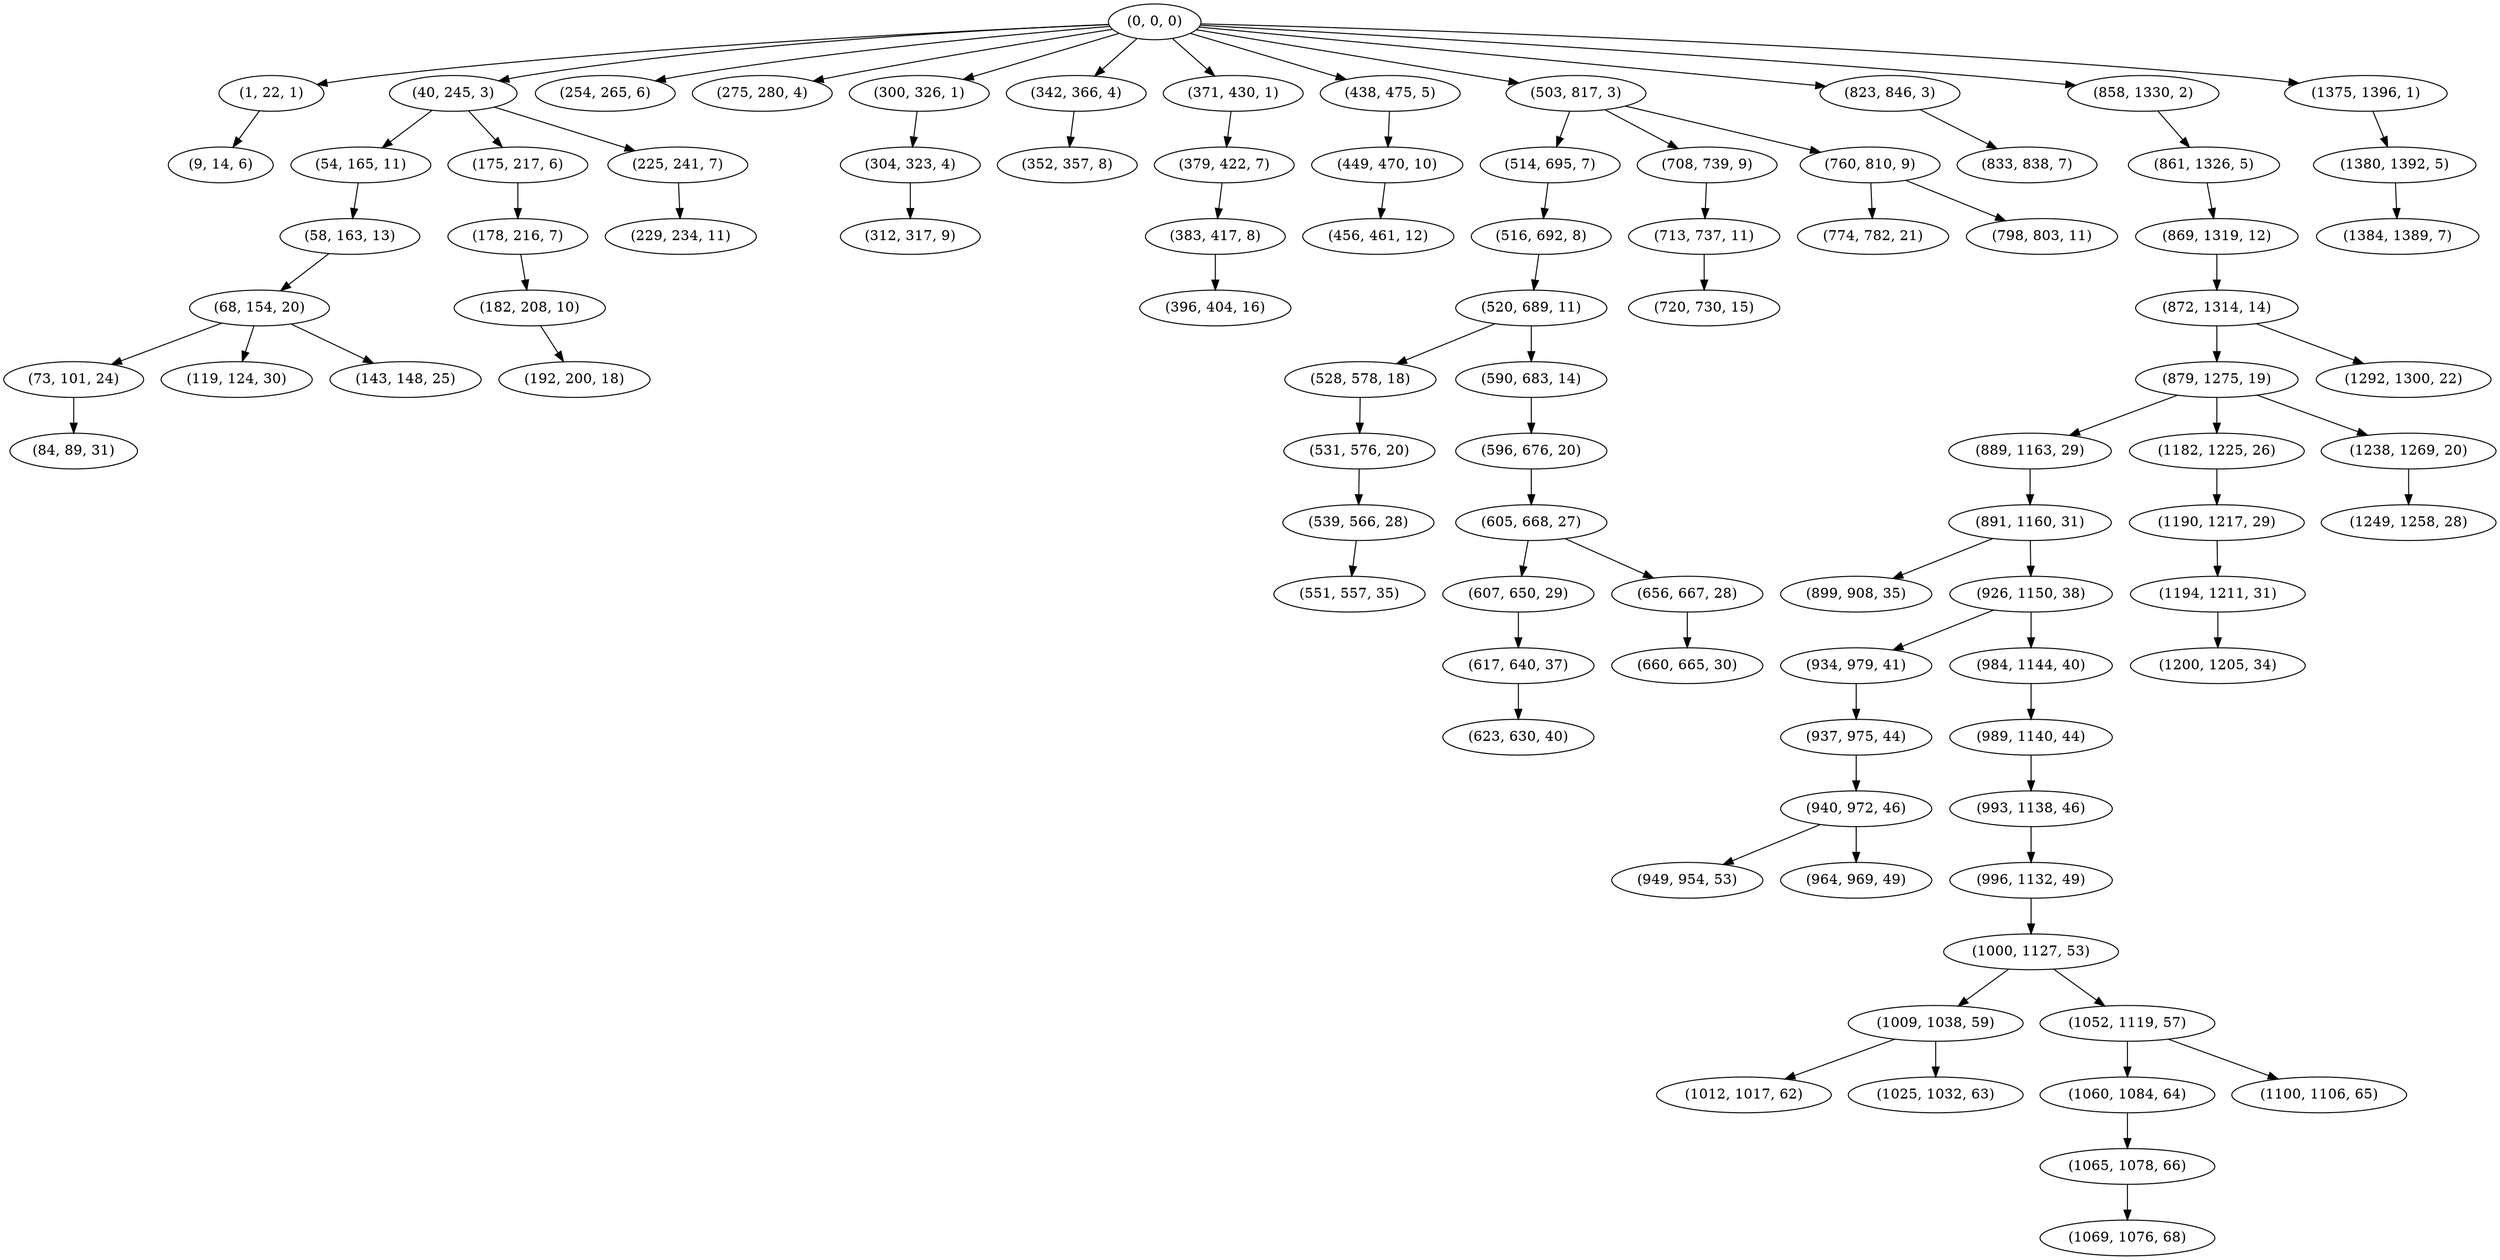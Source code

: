 digraph tree {
    "(0, 0, 0)";
    "(1, 22, 1)";
    "(9, 14, 6)";
    "(40, 245, 3)";
    "(54, 165, 11)";
    "(58, 163, 13)";
    "(68, 154, 20)";
    "(73, 101, 24)";
    "(84, 89, 31)";
    "(119, 124, 30)";
    "(143, 148, 25)";
    "(175, 217, 6)";
    "(178, 216, 7)";
    "(182, 208, 10)";
    "(192, 200, 18)";
    "(225, 241, 7)";
    "(229, 234, 11)";
    "(254, 265, 6)";
    "(275, 280, 4)";
    "(300, 326, 1)";
    "(304, 323, 4)";
    "(312, 317, 9)";
    "(342, 366, 4)";
    "(352, 357, 8)";
    "(371, 430, 1)";
    "(379, 422, 7)";
    "(383, 417, 8)";
    "(396, 404, 16)";
    "(438, 475, 5)";
    "(449, 470, 10)";
    "(456, 461, 12)";
    "(503, 817, 3)";
    "(514, 695, 7)";
    "(516, 692, 8)";
    "(520, 689, 11)";
    "(528, 578, 18)";
    "(531, 576, 20)";
    "(539, 566, 28)";
    "(551, 557, 35)";
    "(590, 683, 14)";
    "(596, 676, 20)";
    "(605, 668, 27)";
    "(607, 650, 29)";
    "(617, 640, 37)";
    "(623, 630, 40)";
    "(656, 667, 28)";
    "(660, 665, 30)";
    "(708, 739, 9)";
    "(713, 737, 11)";
    "(720, 730, 15)";
    "(760, 810, 9)";
    "(774, 782, 21)";
    "(798, 803, 11)";
    "(823, 846, 3)";
    "(833, 838, 7)";
    "(858, 1330, 2)";
    "(861, 1326, 5)";
    "(869, 1319, 12)";
    "(872, 1314, 14)";
    "(879, 1275, 19)";
    "(889, 1163, 29)";
    "(891, 1160, 31)";
    "(899, 908, 35)";
    "(926, 1150, 38)";
    "(934, 979, 41)";
    "(937, 975, 44)";
    "(940, 972, 46)";
    "(949, 954, 53)";
    "(964, 969, 49)";
    "(984, 1144, 40)";
    "(989, 1140, 44)";
    "(993, 1138, 46)";
    "(996, 1132, 49)";
    "(1000, 1127, 53)";
    "(1009, 1038, 59)";
    "(1012, 1017, 62)";
    "(1025, 1032, 63)";
    "(1052, 1119, 57)";
    "(1060, 1084, 64)";
    "(1065, 1078, 66)";
    "(1069, 1076, 68)";
    "(1100, 1106, 65)";
    "(1182, 1225, 26)";
    "(1190, 1217, 29)";
    "(1194, 1211, 31)";
    "(1200, 1205, 34)";
    "(1238, 1269, 20)";
    "(1249, 1258, 28)";
    "(1292, 1300, 22)";
    "(1375, 1396, 1)";
    "(1380, 1392, 5)";
    "(1384, 1389, 7)";
    "(0, 0, 0)" -> "(1, 22, 1)";
    "(0, 0, 0)" -> "(40, 245, 3)";
    "(0, 0, 0)" -> "(254, 265, 6)";
    "(0, 0, 0)" -> "(275, 280, 4)";
    "(0, 0, 0)" -> "(300, 326, 1)";
    "(0, 0, 0)" -> "(342, 366, 4)";
    "(0, 0, 0)" -> "(371, 430, 1)";
    "(0, 0, 0)" -> "(438, 475, 5)";
    "(0, 0, 0)" -> "(503, 817, 3)";
    "(0, 0, 0)" -> "(823, 846, 3)";
    "(0, 0, 0)" -> "(858, 1330, 2)";
    "(0, 0, 0)" -> "(1375, 1396, 1)";
    "(1, 22, 1)" -> "(9, 14, 6)";
    "(40, 245, 3)" -> "(54, 165, 11)";
    "(40, 245, 3)" -> "(175, 217, 6)";
    "(40, 245, 3)" -> "(225, 241, 7)";
    "(54, 165, 11)" -> "(58, 163, 13)";
    "(58, 163, 13)" -> "(68, 154, 20)";
    "(68, 154, 20)" -> "(73, 101, 24)";
    "(68, 154, 20)" -> "(119, 124, 30)";
    "(68, 154, 20)" -> "(143, 148, 25)";
    "(73, 101, 24)" -> "(84, 89, 31)";
    "(175, 217, 6)" -> "(178, 216, 7)";
    "(178, 216, 7)" -> "(182, 208, 10)";
    "(182, 208, 10)" -> "(192, 200, 18)";
    "(225, 241, 7)" -> "(229, 234, 11)";
    "(300, 326, 1)" -> "(304, 323, 4)";
    "(304, 323, 4)" -> "(312, 317, 9)";
    "(342, 366, 4)" -> "(352, 357, 8)";
    "(371, 430, 1)" -> "(379, 422, 7)";
    "(379, 422, 7)" -> "(383, 417, 8)";
    "(383, 417, 8)" -> "(396, 404, 16)";
    "(438, 475, 5)" -> "(449, 470, 10)";
    "(449, 470, 10)" -> "(456, 461, 12)";
    "(503, 817, 3)" -> "(514, 695, 7)";
    "(503, 817, 3)" -> "(708, 739, 9)";
    "(503, 817, 3)" -> "(760, 810, 9)";
    "(514, 695, 7)" -> "(516, 692, 8)";
    "(516, 692, 8)" -> "(520, 689, 11)";
    "(520, 689, 11)" -> "(528, 578, 18)";
    "(520, 689, 11)" -> "(590, 683, 14)";
    "(528, 578, 18)" -> "(531, 576, 20)";
    "(531, 576, 20)" -> "(539, 566, 28)";
    "(539, 566, 28)" -> "(551, 557, 35)";
    "(590, 683, 14)" -> "(596, 676, 20)";
    "(596, 676, 20)" -> "(605, 668, 27)";
    "(605, 668, 27)" -> "(607, 650, 29)";
    "(605, 668, 27)" -> "(656, 667, 28)";
    "(607, 650, 29)" -> "(617, 640, 37)";
    "(617, 640, 37)" -> "(623, 630, 40)";
    "(656, 667, 28)" -> "(660, 665, 30)";
    "(708, 739, 9)" -> "(713, 737, 11)";
    "(713, 737, 11)" -> "(720, 730, 15)";
    "(760, 810, 9)" -> "(774, 782, 21)";
    "(760, 810, 9)" -> "(798, 803, 11)";
    "(823, 846, 3)" -> "(833, 838, 7)";
    "(858, 1330, 2)" -> "(861, 1326, 5)";
    "(861, 1326, 5)" -> "(869, 1319, 12)";
    "(869, 1319, 12)" -> "(872, 1314, 14)";
    "(872, 1314, 14)" -> "(879, 1275, 19)";
    "(872, 1314, 14)" -> "(1292, 1300, 22)";
    "(879, 1275, 19)" -> "(889, 1163, 29)";
    "(879, 1275, 19)" -> "(1182, 1225, 26)";
    "(879, 1275, 19)" -> "(1238, 1269, 20)";
    "(889, 1163, 29)" -> "(891, 1160, 31)";
    "(891, 1160, 31)" -> "(899, 908, 35)";
    "(891, 1160, 31)" -> "(926, 1150, 38)";
    "(926, 1150, 38)" -> "(934, 979, 41)";
    "(926, 1150, 38)" -> "(984, 1144, 40)";
    "(934, 979, 41)" -> "(937, 975, 44)";
    "(937, 975, 44)" -> "(940, 972, 46)";
    "(940, 972, 46)" -> "(949, 954, 53)";
    "(940, 972, 46)" -> "(964, 969, 49)";
    "(984, 1144, 40)" -> "(989, 1140, 44)";
    "(989, 1140, 44)" -> "(993, 1138, 46)";
    "(993, 1138, 46)" -> "(996, 1132, 49)";
    "(996, 1132, 49)" -> "(1000, 1127, 53)";
    "(1000, 1127, 53)" -> "(1009, 1038, 59)";
    "(1000, 1127, 53)" -> "(1052, 1119, 57)";
    "(1009, 1038, 59)" -> "(1012, 1017, 62)";
    "(1009, 1038, 59)" -> "(1025, 1032, 63)";
    "(1052, 1119, 57)" -> "(1060, 1084, 64)";
    "(1052, 1119, 57)" -> "(1100, 1106, 65)";
    "(1060, 1084, 64)" -> "(1065, 1078, 66)";
    "(1065, 1078, 66)" -> "(1069, 1076, 68)";
    "(1182, 1225, 26)" -> "(1190, 1217, 29)";
    "(1190, 1217, 29)" -> "(1194, 1211, 31)";
    "(1194, 1211, 31)" -> "(1200, 1205, 34)";
    "(1238, 1269, 20)" -> "(1249, 1258, 28)";
    "(1375, 1396, 1)" -> "(1380, 1392, 5)";
    "(1380, 1392, 5)" -> "(1384, 1389, 7)";
}

